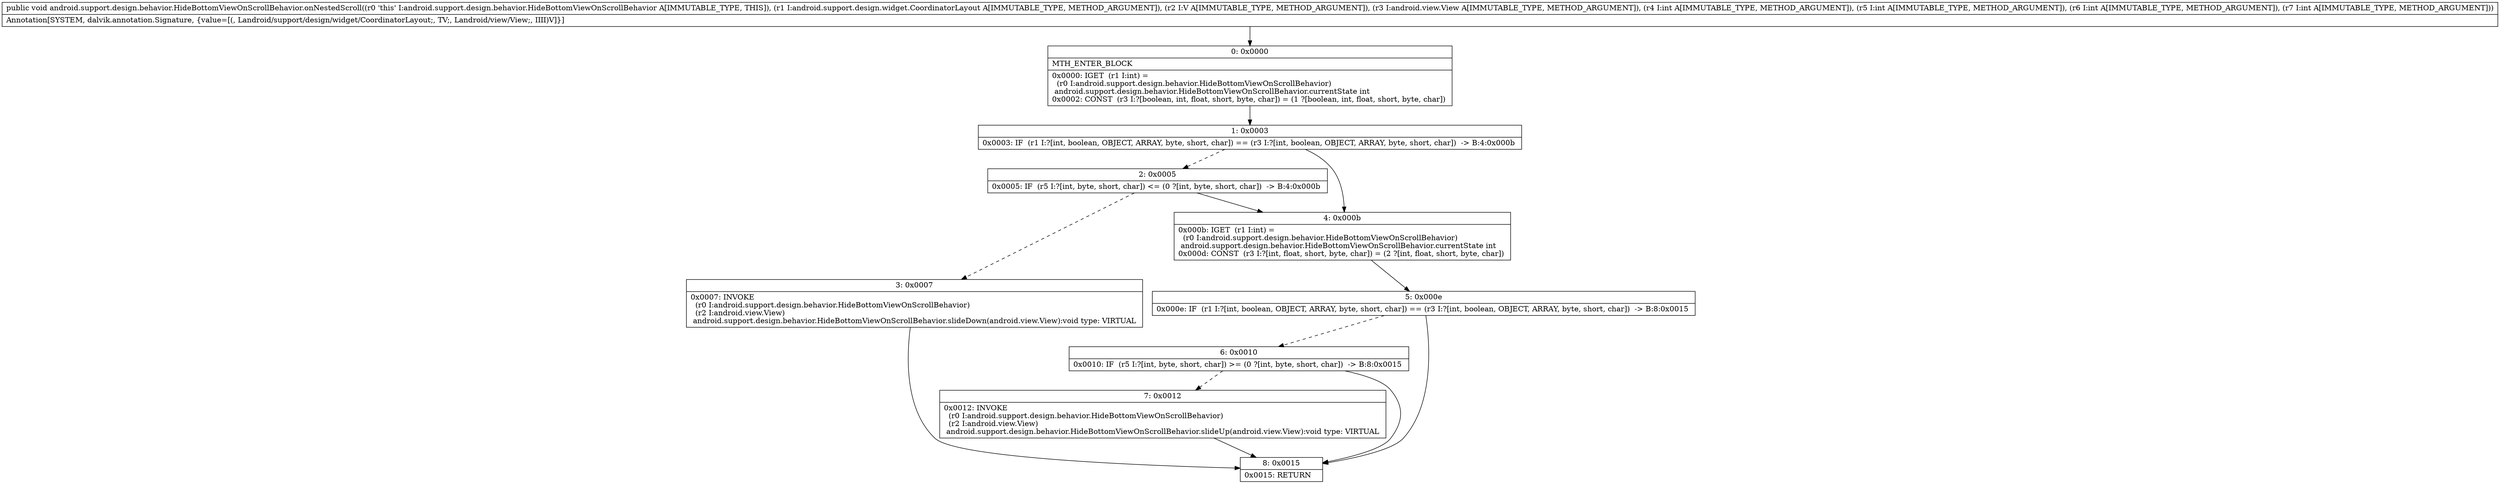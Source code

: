 digraph "CFG forandroid.support.design.behavior.HideBottomViewOnScrollBehavior.onNestedScroll(Landroid\/support\/design\/widget\/CoordinatorLayout;Landroid\/view\/View;Landroid\/view\/View;IIII)V" {
Node_0 [shape=record,label="{0\:\ 0x0000|MTH_ENTER_BLOCK\l|0x0000: IGET  (r1 I:int) = \l  (r0 I:android.support.design.behavior.HideBottomViewOnScrollBehavior)\l android.support.design.behavior.HideBottomViewOnScrollBehavior.currentState int \l0x0002: CONST  (r3 I:?[boolean, int, float, short, byte, char]) = (1 ?[boolean, int, float, short, byte, char]) \l}"];
Node_1 [shape=record,label="{1\:\ 0x0003|0x0003: IF  (r1 I:?[int, boolean, OBJECT, ARRAY, byte, short, char]) == (r3 I:?[int, boolean, OBJECT, ARRAY, byte, short, char])  \-\> B:4:0x000b \l}"];
Node_2 [shape=record,label="{2\:\ 0x0005|0x0005: IF  (r5 I:?[int, byte, short, char]) \<= (0 ?[int, byte, short, char])  \-\> B:4:0x000b \l}"];
Node_3 [shape=record,label="{3\:\ 0x0007|0x0007: INVOKE  \l  (r0 I:android.support.design.behavior.HideBottomViewOnScrollBehavior)\l  (r2 I:android.view.View)\l android.support.design.behavior.HideBottomViewOnScrollBehavior.slideDown(android.view.View):void type: VIRTUAL \l}"];
Node_4 [shape=record,label="{4\:\ 0x000b|0x000b: IGET  (r1 I:int) = \l  (r0 I:android.support.design.behavior.HideBottomViewOnScrollBehavior)\l android.support.design.behavior.HideBottomViewOnScrollBehavior.currentState int \l0x000d: CONST  (r3 I:?[int, float, short, byte, char]) = (2 ?[int, float, short, byte, char]) \l}"];
Node_5 [shape=record,label="{5\:\ 0x000e|0x000e: IF  (r1 I:?[int, boolean, OBJECT, ARRAY, byte, short, char]) == (r3 I:?[int, boolean, OBJECT, ARRAY, byte, short, char])  \-\> B:8:0x0015 \l}"];
Node_6 [shape=record,label="{6\:\ 0x0010|0x0010: IF  (r5 I:?[int, byte, short, char]) \>= (0 ?[int, byte, short, char])  \-\> B:8:0x0015 \l}"];
Node_7 [shape=record,label="{7\:\ 0x0012|0x0012: INVOKE  \l  (r0 I:android.support.design.behavior.HideBottomViewOnScrollBehavior)\l  (r2 I:android.view.View)\l android.support.design.behavior.HideBottomViewOnScrollBehavior.slideUp(android.view.View):void type: VIRTUAL \l}"];
Node_8 [shape=record,label="{8\:\ 0x0015|0x0015: RETURN   \l}"];
MethodNode[shape=record,label="{public void android.support.design.behavior.HideBottomViewOnScrollBehavior.onNestedScroll((r0 'this' I:android.support.design.behavior.HideBottomViewOnScrollBehavior A[IMMUTABLE_TYPE, THIS]), (r1 I:android.support.design.widget.CoordinatorLayout A[IMMUTABLE_TYPE, METHOD_ARGUMENT]), (r2 I:V A[IMMUTABLE_TYPE, METHOD_ARGUMENT]), (r3 I:android.view.View A[IMMUTABLE_TYPE, METHOD_ARGUMENT]), (r4 I:int A[IMMUTABLE_TYPE, METHOD_ARGUMENT]), (r5 I:int A[IMMUTABLE_TYPE, METHOD_ARGUMENT]), (r6 I:int A[IMMUTABLE_TYPE, METHOD_ARGUMENT]), (r7 I:int A[IMMUTABLE_TYPE, METHOD_ARGUMENT]))  | Annotation[SYSTEM, dalvik.annotation.Signature, \{value=[(, Landroid\/support\/design\/widget\/CoordinatorLayout;, TV;, Landroid\/view\/View;, IIII)V]\}]\l}"];
MethodNode -> Node_0;
Node_0 -> Node_1;
Node_1 -> Node_2[style=dashed];
Node_1 -> Node_4;
Node_2 -> Node_3[style=dashed];
Node_2 -> Node_4;
Node_3 -> Node_8;
Node_4 -> Node_5;
Node_5 -> Node_6[style=dashed];
Node_5 -> Node_8;
Node_6 -> Node_7[style=dashed];
Node_6 -> Node_8;
Node_7 -> Node_8;
}

